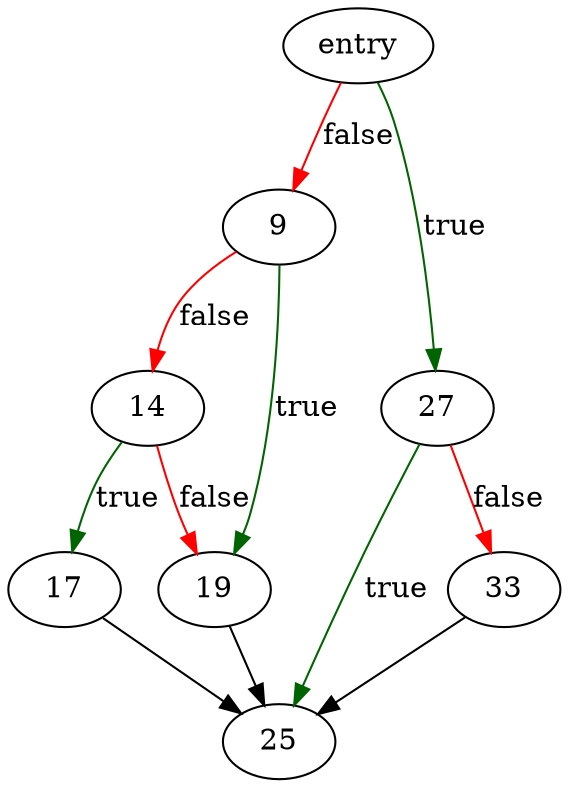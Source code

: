 digraph "set_process_security_ctx" {
	// Node definitions.
	5 [label=entry];
	9;
	14;
	17;
	19;
	25;
	27;
	33;

	// Edge definitions.
	5 -> 9 [
		color=red
		label=false
	];
	5 -> 27 [
		color=darkgreen
		label=true
	];
	9 -> 14 [
		color=red
		label=false
	];
	9 -> 19 [
		color=darkgreen
		label=true
	];
	14 -> 17 [
		color=darkgreen
		label=true
	];
	14 -> 19 [
		color=red
		label=false
	];
	17 -> 25;
	19 -> 25;
	27 -> 25 [
		color=darkgreen
		label=true
	];
	27 -> 33 [
		color=red
		label=false
	];
	33 -> 25;
}